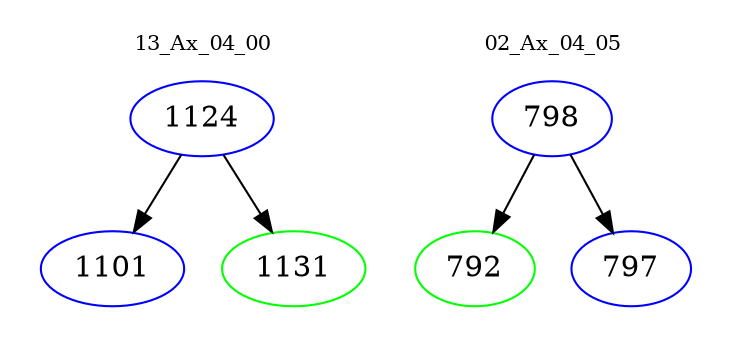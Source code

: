 digraph{
subgraph cluster_0 {
color = white
label = "13_Ax_04_00";
fontsize=10;
T0_1124 [label="1124", color="blue"]
T0_1124 -> T0_1101 [color="black"]
T0_1101 [label="1101", color="blue"]
T0_1124 -> T0_1131 [color="black"]
T0_1131 [label="1131", color="green"]
}
subgraph cluster_1 {
color = white
label = "02_Ax_04_05";
fontsize=10;
T1_798 [label="798", color="blue"]
T1_798 -> T1_792 [color="black"]
T1_792 [label="792", color="green"]
T1_798 -> T1_797 [color="black"]
T1_797 [label="797", color="blue"]
}
}
